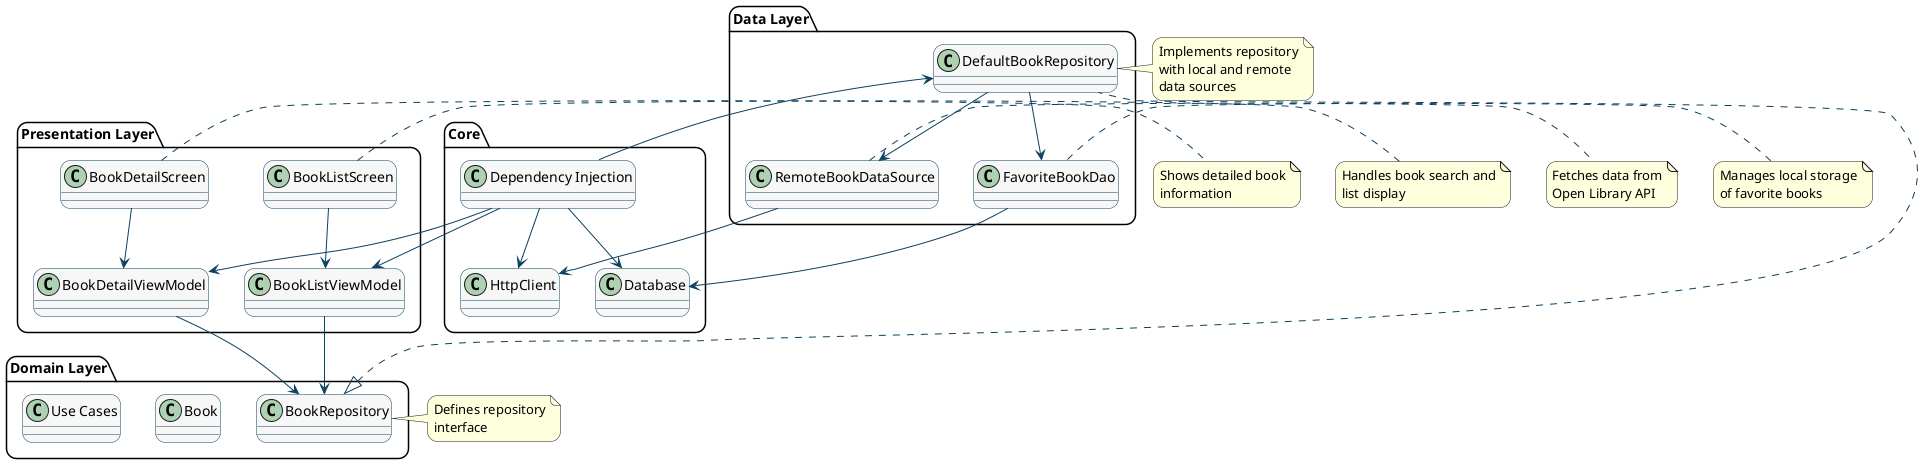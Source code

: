 @startuml BookNest Architecture

!define RECTANGLE class

skinparam backgroundColor white
skinparam handwritten false
skinparam defaultFontName Arial
skinparam roundCorner 20
skinparam shadowing false
skinparam ArrowColor #0B405E
skinparam ClassBackgroundColor #F7F7F7
skinparam ClassBorderColor #0B405E

' Main Components
package "Presentation Layer" {
    RECTANGLE "BookListScreen" as BookListScreen
    RECTANGLE "BookDetailScreen" as BookDetailScreen
    RECTANGLE "BookListViewModel" as BookListVM
    RECTANGLE "BookDetailViewModel" as BookDetailVM
}

package "Domain Layer" {
    RECTANGLE "BookRepository" as BookRepo
    RECTANGLE "Book" as Book
    RECTANGLE "Use Cases" as UseCases
}

package "Data Layer" {
    RECTANGLE "RemoteBookDataSource" as RemoteDS
    RECTANGLE "FavoriteBookDao" as LocalDS
    RECTANGLE "DefaultBookRepository" as DefaultRepo
}

package "Core" {
    RECTANGLE "HttpClient" as HttpClient
    RECTANGLE "Database" as Database
    RECTANGLE "Dependency Injection" as DI
}

' Relationships
BookListScreen --> BookListVM
BookDetailScreen --> BookDetailVM
BookListVM --> BookRepo
BookDetailVM --> BookRepo
BookRepo <|.. DefaultRepo
DefaultRepo --> RemoteDS
DefaultRepo --> LocalDS
RemoteDS --> HttpClient
LocalDS --> Database
DI --> HttpClient
DI --> Database
DI --> DefaultRepo
DI --> BookListVM
DI --> BookDetailVM

' Notes
note right of BookListScreen
  Handles book search and
  list display
end note

note right of BookDetailScreen
  Shows detailed book
  information
end note

note right of BookRepo
  Defines repository
  interface
end note

note right of DefaultRepo
  Implements repository
  with local and remote
  data sources
end note

note right of RemoteDS
  Fetches data from
  Open Library API
end note

note right of LocalDS
  Manages local storage
  of favorite books
end note

@enduml 